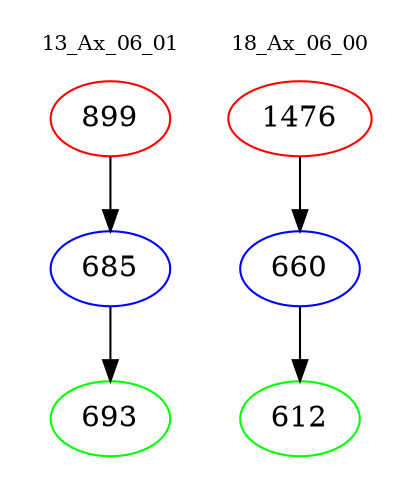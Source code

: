 digraph{
subgraph cluster_0 {
color = white
label = "13_Ax_06_01";
fontsize=10;
T0_899 [label="899", color="red"]
T0_899 -> T0_685 [color="black"]
T0_685 [label="685", color="blue"]
T0_685 -> T0_693 [color="black"]
T0_693 [label="693", color="green"]
}
subgraph cluster_1 {
color = white
label = "18_Ax_06_00";
fontsize=10;
T1_1476 [label="1476", color="red"]
T1_1476 -> T1_660 [color="black"]
T1_660 [label="660", color="blue"]
T1_660 -> T1_612 [color="black"]
T1_612 [label="612", color="green"]
}
}
